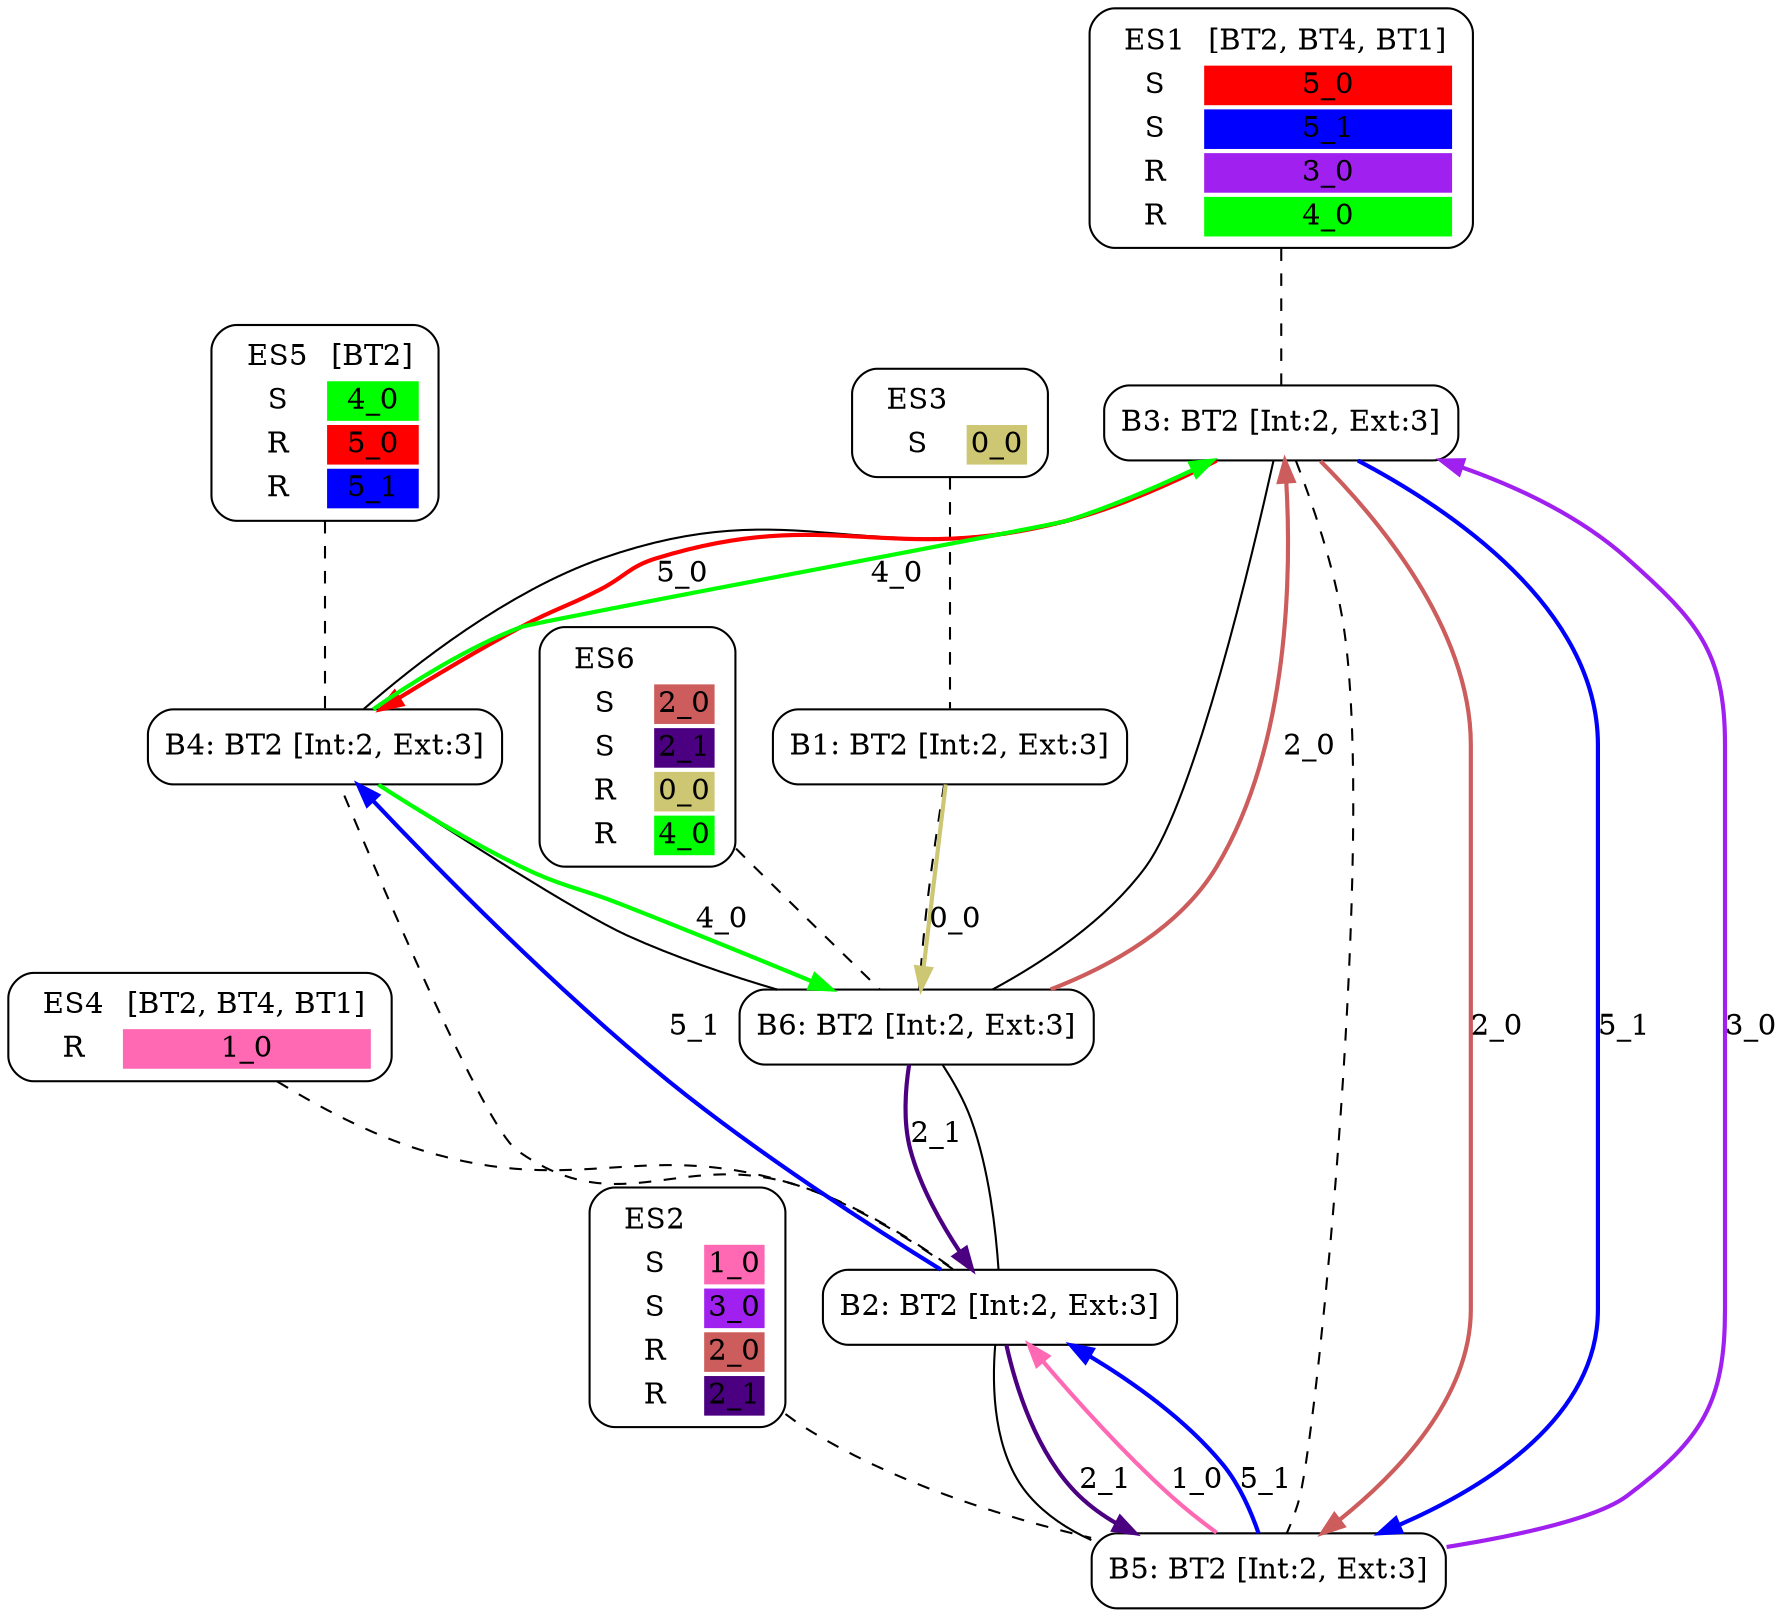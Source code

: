 digraph network {
  ES1 [ label=<<TABLE  BORDER="0"><TR> <TD ALIGN="CENTER" BORDER="0"> ES1 </TD> <TD>[BT2, BT4, BT1]</TD> </TR><TR><TD>S</TD><TD BGCOLOR="red">5_0</TD></TR>
<TR><TD>S</TD><TD BGCOLOR="blue">5_1</TD></TR>
<TR><TD>R</TD><TD BGCOLOR="purple">3_0</TD></TR>
<TR><TD>R</TD><TD BGCOLOR="green">4_0</TD></TR>
</TABLE>> shape="box" style="rounded" ];
  ES2 [ label=<<TABLE  BORDER="0"><TR> <TD ALIGN="CENTER" BORDER="0"> ES2 </TD>  </TR><TR><TD>S</TD><TD BGCOLOR="hotpink">1_0</TD></TR>
<TR><TD>S</TD><TD BGCOLOR="purple">3_0</TD></TR>
<TR><TD>R</TD><TD BGCOLOR="indianred">2_0</TD></TR>
<TR><TD>R</TD><TD BGCOLOR="indigo">2_1</TD></TR>
</TABLE>> shape="box" style="rounded" ];
  ES3 [ label=<<TABLE  BORDER="0"><TR> <TD ALIGN="CENTER" BORDER="0"> ES3 </TD>  </TR><TR><TD>S</TD><TD BGCOLOR="khaki3">0_0</TD></TR>
</TABLE>> shape="box" style="rounded" ];
  ES4 [ label=<<TABLE  BORDER="0"><TR> <TD ALIGN="CENTER" BORDER="0"> ES4 </TD> <TD>[BT2, BT4, BT1]</TD> </TR><TR><TD>R</TD><TD BGCOLOR="hotpink">1_0</TD></TR>
</TABLE>> shape="box" style="rounded" ];
  ES5 [ label=<<TABLE  BORDER="0"><TR> <TD ALIGN="CENTER" BORDER="0"> ES5 </TD> <TD>[BT2]</TD> </TR><TR><TD>S</TD><TD BGCOLOR="green">4_0</TD></TR>
<TR><TD>R</TD><TD BGCOLOR="red">5_0</TD></TR>
<TR><TD>R</TD><TD BGCOLOR="blue">5_1</TD></TR>
</TABLE>> shape="box" style="rounded" ];
  ES6 [ label=<<TABLE  BORDER="0"><TR> <TD ALIGN="CENTER" BORDER="0"> ES6 </TD>  </TR><TR><TD>S</TD><TD BGCOLOR="indianred">2_0</TD></TR>
<TR><TD>S</TD><TD BGCOLOR="indigo">2_1</TD></TR>
<TR><TD>R</TD><TD BGCOLOR="khaki3">0_0</TD></TR>
<TR><TD>R</TD><TD BGCOLOR="green">4_0</TD></TR>
</TABLE>> shape="box" style="rounded" ];
  B1 [ label="B1: BT2 [Int:2, Ext:3]" shape="box" style="rounded" ];
  B2 [ label="B2: BT2 [Int:2, Ext:3]" shape="box" style="rounded" ];
  B3 [ label="B3: BT2 [Int:2, Ext:3]" shape="box" style="rounded" ];
  B4 [ label="B4: BT2 [Int:2, Ext:3]" shape="box" style="rounded" ];
  B5 [ label="B5: BT2 [Int:2, Ext:3]" shape="box" style="rounded" ];
  B6 [ label="B6: BT2 [Int:2, Ext:3]" shape="box" style="rounded" ];
  ES1 -> B3 [ style="dashed" arrowhead="none" ];
  ES2 -> B5 [ style="dashed" arrowhead="none" ];
  ES3 -> B1 [ style="dashed" arrowhead="none" ];
  ES4 -> B2 [ style="dashed" arrowhead="none" ];
  ES5 -> B4 [ style="dashed" arrowhead="none" ];
  ES6 -> B6 [ style="dashed" arrowhead="none" ];
  B1 -> B6 [ style="dashed" arrowhead="none" ];
  B2 -> B4 [ style="dashed" arrowhead="none" ];
  B2 -> B5 [ arrowhead="none" ];
  B2 -> B6 [ arrowhead="none" ];
  B3 -> B4 [ arrowhead="none" ];
  B3 -> B5 [ style="dashed" arrowhead="none" ];
  B3 -> B6 [ arrowhead="none" ];
  B4 -> B6 [ arrowhead="none" ];
  B1 -> B6 [ label="0_0" color="khaki3" style="bold" ];
  B5 -> B2 [ label="1_0" color="hotpink" style="bold" ];
  B6 -> B3 [ label="2_0" color="indianred" style="bold" ];
  B3 -> B5 [ label="2_0" color="indianred" style="bold" ];
  B6 -> B2 [ label="2_1" color="indigo" style="bold" ];
  B2 -> B5 [ label="2_1" color="indigo" style="bold" ];
  B5 -> B3 [ label="3_0" color="purple" style="bold" ];
  B4 -> B3 [ label="4_0" color="green" style="bold" ];
  B4 -> B6 [ label="4_0" color="green" style="bold" ];
  B3 -> B4 [ label="5_0" color="red" style="bold" ];
  B3 -> B5 [ label="5_1" color="blue" style="bold" ];
  B5 -> B2 [ label="5_1" color="blue" style="bold" ];
  B2 -> B4 [ label="5_1" color="blue" style="bold" ];
}
